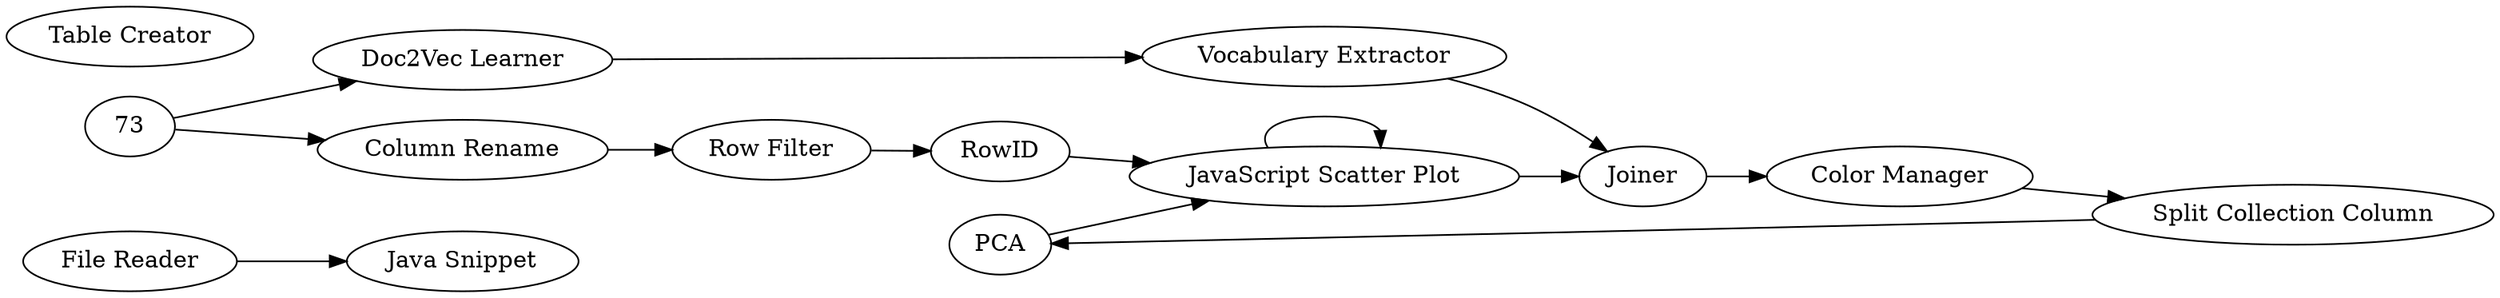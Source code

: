 digraph {
	4 [label="File Reader"]
	11 [label="Java Snippet"]
	74 [label=PCA]
	24 [label="Row Filter"]
	85 [label="Column Rename"]
	86 [label="Table Creator"]
	87 [label=RowID]
	88 [label=Joiner]
	88 [label="JavaScript Scatter Plot"]
	89 [label="Doc2Vec Learner"]
	90 [label="Vocabulary Extractor"]
	91 [label=Joiner]
	92 [label="Color Manager"]
	93 [label="Split Collection Column"]
	4 -> 11
	24 -> 87
	85 -> 24
	88 -> 88
	87 -> 88
	73 -> 89
	73 -> 85
	74 -> 88
	88 -> 91
	89 -> 90
	90 -> 91
	91 -> 92
	92 -> 93
	93 -> 74
	rankdir=LR
}
